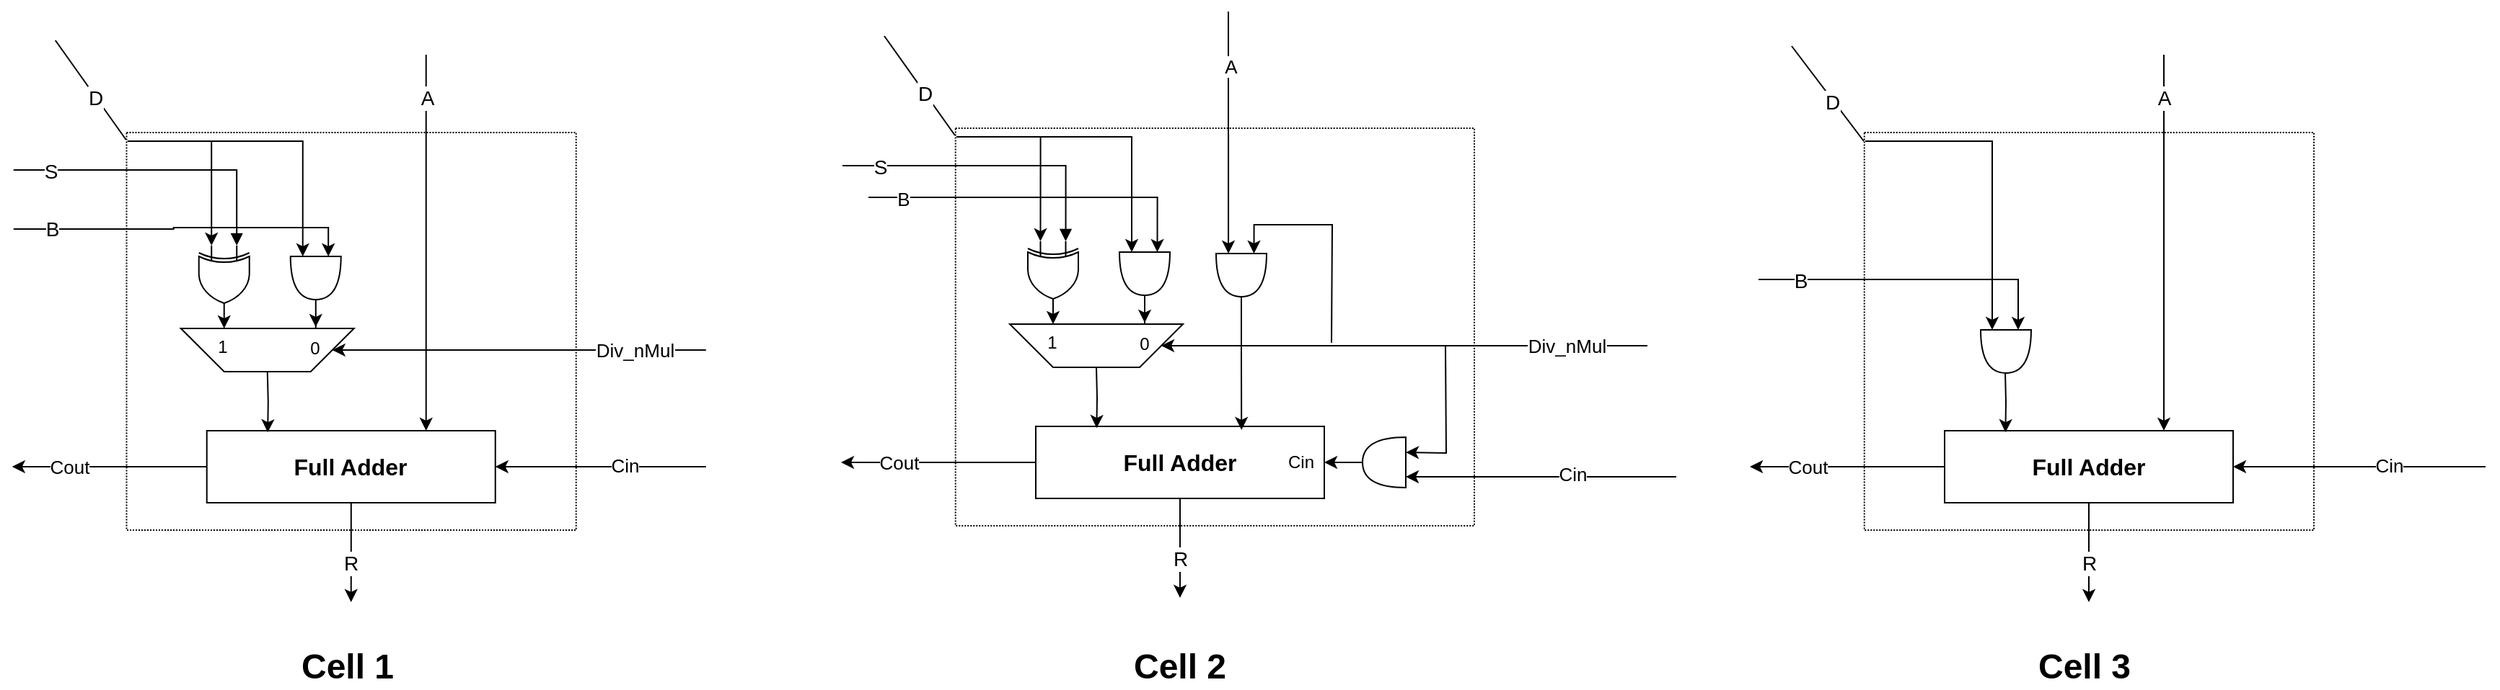 <mxfile version="22.1.11" type="device">
  <diagram name="Page-1" id="_ECDUL5TQG_073kjxDvk">
    <mxGraphModel dx="2333" dy="1380" grid="1" gridSize="10" guides="1" tooltips="1" connect="1" arrows="1" fold="1" page="1" pageScale="1" pageWidth="2339" pageHeight="3300" math="0" shadow="0">
      <root>
        <mxCell id="0" />
        <mxCell id="1" parent="0" />
        <mxCell id="_k5_F7DvubPPOr4aAUkq-59" value="" style="rounded=0;whiteSpace=wrap;html=1;dashed=1;dashPattern=1 1;movable=1;resizable=1;rotatable=1;deletable=1;editable=1;locked=0;connectable=1;" vertex="1" parent="1">
          <mxGeometry x="989.37" y="861" width="359.63" height="276" as="geometry" />
        </mxCell>
        <mxCell id="_k5_F7DvubPPOr4aAUkq-97" value="" style="rounded=0;whiteSpace=wrap;html=1;dashed=1;dashPattern=1 1;movable=1;resizable=1;rotatable=1;deletable=1;editable=1;locked=0;connectable=1;" vertex="1" parent="1">
          <mxGeometry x="1619.37" y="864" width="311.63" height="276" as="geometry" />
        </mxCell>
        <mxCell id="_k5_F7DvubPPOr4aAUkq-1" value="" style="rounded=0;whiteSpace=wrap;html=1;dashed=1;dashPattern=1 1;movable=1;resizable=1;rotatable=1;deletable=1;editable=1;locked=0;connectable=1;" vertex="1" parent="1">
          <mxGeometry x="414.74" y="864" width="311.63" height="276" as="geometry" />
        </mxCell>
        <mxCell id="_k5_F7DvubPPOr4aAUkq-33" style="edgeStyle=orthogonalEdgeStyle;rounded=0;orthogonalLoop=1;jettySize=auto;html=1;" edge="1" parent="1" source="_k5_F7DvubPPOr4aAUkq-9">
          <mxGeometry relative="1" as="geometry">
            <mxPoint x="335.37" y="1096" as="targetPoint" />
          </mxGeometry>
        </mxCell>
        <mxCell id="_k5_F7DvubPPOr4aAUkq-35" value="Cout" style="edgeLabel;html=1;align=center;verticalAlign=middle;resizable=0;points=[];fontSize=13;" vertex="1" connectable="0" parent="_k5_F7DvubPPOr4aAUkq-33">
          <mxGeometry x="-0.434" relative="1" as="geometry">
            <mxPoint x="-57" as="offset" />
          </mxGeometry>
        </mxCell>
        <mxCell id="_k5_F7DvubPPOr4aAUkq-45" style="edgeStyle=orthogonalEdgeStyle;rounded=0;orthogonalLoop=1;jettySize=auto;html=1;startArrow=classic;startFill=1;endArrow=none;endFill=0;" edge="1" parent="1">
          <mxGeometry relative="1" as="geometry">
            <mxPoint x="622.37" y="810" as="targetPoint" />
            <mxPoint x="622.37" y="1071" as="sourcePoint" />
          </mxGeometry>
        </mxCell>
        <mxCell id="_k5_F7DvubPPOr4aAUkq-46" value="&lt;font style=&quot;font-size: 14px;&quot;&gt;A&lt;/font&gt;" style="edgeLabel;html=1;align=center;verticalAlign=middle;resizable=0;points=[];" vertex="1" connectable="0" parent="_k5_F7DvubPPOr4aAUkq-45">
          <mxGeometry x="0.777" y="2" relative="1" as="geometry">
            <mxPoint x="2" y="1" as="offset" />
          </mxGeometry>
        </mxCell>
        <mxCell id="_k5_F7DvubPPOr4aAUkq-50" style="edgeStyle=orthogonalEdgeStyle;rounded=0;orthogonalLoop=1;jettySize=auto;html=1;" edge="1" parent="1" source="_k5_F7DvubPPOr4aAUkq-9">
          <mxGeometry relative="1" as="geometry">
            <mxPoint x="570.37" y="1190" as="targetPoint" />
          </mxGeometry>
        </mxCell>
        <mxCell id="_k5_F7DvubPPOr4aAUkq-51" value="R" style="edgeLabel;html=1;align=center;verticalAlign=middle;resizable=0;points=[];fontSize=14;" vertex="1" connectable="0" parent="_k5_F7DvubPPOr4aAUkq-50">
          <mxGeometry x="0.207" y="-3" relative="1" as="geometry">
            <mxPoint x="2" as="offset" />
          </mxGeometry>
        </mxCell>
        <mxCell id="_k5_F7DvubPPOr4aAUkq-54" style="edgeStyle=orthogonalEdgeStyle;rounded=0;orthogonalLoop=1;jettySize=auto;html=1;startArrow=classic;startFill=1;endArrow=none;endFill=0;" edge="1" parent="1" source="_k5_F7DvubPPOr4aAUkq-9">
          <mxGeometry relative="1" as="geometry">
            <mxPoint x="816.37" y="1096" as="targetPoint" />
          </mxGeometry>
        </mxCell>
        <mxCell id="_k5_F7DvubPPOr4aAUkq-56" value="&lt;font style=&quot;font-size: 13px;&quot;&gt;Cin&lt;/font&gt;" style="edgeLabel;html=1;align=center;verticalAlign=middle;resizable=0;points=[];" vertex="1" connectable="0" parent="_k5_F7DvubPPOr4aAUkq-54">
          <mxGeometry x="0.232" y="2" relative="1" as="geometry">
            <mxPoint as="offset" />
          </mxGeometry>
        </mxCell>
        <mxCell id="_k5_F7DvubPPOr4aAUkq-9" value="&lt;font style=&quot;font-size: 16px;&quot;&gt;&lt;b&gt;Full Adder&lt;/b&gt;&lt;/font&gt;" style="rounded=0;whiteSpace=wrap;html=1;" vertex="1" parent="1">
          <mxGeometry x="470.37" y="1071" width="200" height="50" as="geometry" />
        </mxCell>
        <mxCell id="_k5_F7DvubPPOr4aAUkq-18" style="edgeStyle=orthogonalEdgeStyle;rounded=0;orthogonalLoop=1;jettySize=auto;html=1;startArrow=classic;startFill=1;endArrow=none;endFill=0;" edge="1" parent="1" source="_k5_F7DvubPPOr4aAUkq-10">
          <mxGeometry relative="1" as="geometry">
            <mxPoint x="816.37" y="1015" as="targetPoint" />
          </mxGeometry>
        </mxCell>
        <mxCell id="_k5_F7DvubPPOr4aAUkq-44" value="Div_nMul" style="edgeLabel;html=1;align=center;verticalAlign=middle;resizable=0;points=[];fontSize=13;" vertex="1" connectable="0" parent="_k5_F7DvubPPOr4aAUkq-18">
          <mxGeometry x="0.841" relative="1" as="geometry">
            <mxPoint x="-29" as="offset" />
          </mxGeometry>
        </mxCell>
        <mxCell id="_k5_F7DvubPPOr4aAUkq-11" style="edgeStyle=orthogonalEdgeStyle;rounded=0;orthogonalLoop=1;jettySize=auto;html=1;entryX=0.211;entryY=0.022;entryDx=0;entryDy=0;entryPerimeter=0;" edge="1" parent="1" target="_k5_F7DvubPPOr4aAUkq-9">
          <mxGeometry relative="1" as="geometry">
            <mxPoint x="512.37" y="1030" as="sourcePoint" />
            <mxPoint x="511.77" y="1071.75" as="targetPoint" />
          </mxGeometry>
        </mxCell>
        <mxCell id="_k5_F7DvubPPOr4aAUkq-15" style="edgeStyle=orthogonalEdgeStyle;rounded=0;orthogonalLoop=1;jettySize=auto;html=1;exitX=1;exitY=0.5;exitDx=0;exitDy=0;exitPerimeter=0;entryX=0.75;entryY=1;entryDx=0;entryDy=0;" edge="1" parent="1" source="_k5_F7DvubPPOr4aAUkq-12" target="_k5_F7DvubPPOr4aAUkq-10">
          <mxGeometry relative="1" as="geometry" />
        </mxCell>
        <mxCell id="_k5_F7DvubPPOr4aAUkq-41" style="edgeStyle=orthogonalEdgeStyle;rounded=0;orthogonalLoop=1;jettySize=auto;html=1;exitX=0;exitY=0.25;exitDx=0;exitDy=0;exitPerimeter=0;startArrow=block;startFill=1;endArrow=none;endFill=0;" edge="1" parent="1" source="_k5_F7DvubPPOr4aAUkq-12">
          <mxGeometry relative="1" as="geometry">
            <mxPoint x="336.37" y="890" as="targetPoint" />
            <Array as="points">
              <mxPoint x="491.37" y="890" />
              <mxPoint x="355.37" y="890" />
            </Array>
          </mxGeometry>
        </mxCell>
        <mxCell id="_k5_F7DvubPPOr4aAUkq-42" value="&lt;font style=&quot;font-size: 14px;&quot;&gt;S&lt;/font&gt;" style="edgeLabel;html=1;align=center;verticalAlign=middle;resizable=0;points=[];" vertex="1" connectable="0" parent="_k5_F7DvubPPOr4aAUkq-41">
          <mxGeometry x="0.765" y="1" relative="1" as="geometry">
            <mxPoint x="1" as="offset" />
          </mxGeometry>
        </mxCell>
        <mxCell id="_k5_F7DvubPPOr4aAUkq-12" value="" style="verticalLabelPosition=bottom;shadow=0;dashed=0;align=center;html=1;verticalAlign=top;shape=mxgraph.electrical.logic_gates.logic_gate;operation=xor;rotation=90;" vertex="1" parent="1">
          <mxGeometry x="457.37" y="950" width="50" height="35" as="geometry" />
        </mxCell>
        <mxCell id="_k5_F7DvubPPOr4aAUkq-29" style="edgeStyle=orthogonalEdgeStyle;rounded=0;orthogonalLoop=1;jettySize=auto;html=1;entryX=0.5;entryY=0;entryDx=0;entryDy=0;" edge="1" parent="1" source="_k5_F7DvubPPOr4aAUkq-16" target="_k5_F7DvubPPOr4aAUkq-20">
          <mxGeometry relative="1" as="geometry" />
        </mxCell>
        <mxCell id="_k5_F7DvubPPOr4aAUkq-48" style="edgeStyle=orthogonalEdgeStyle;rounded=0;orthogonalLoop=1;jettySize=auto;html=1;exitX=0;exitY=0.25;exitDx=0;exitDy=0;exitPerimeter=0;startArrow=classic;startFill=1;endArrow=none;endFill=0;" edge="1" parent="1" source="_k5_F7DvubPPOr4aAUkq-16">
          <mxGeometry relative="1" as="geometry">
            <mxPoint x="336.37" y="931" as="targetPoint" />
            <Array as="points">
              <mxPoint x="554.37" y="930" />
              <mxPoint x="447.37" y="930" />
              <mxPoint x="365.37" y="931" />
            </Array>
          </mxGeometry>
        </mxCell>
        <mxCell id="_k5_F7DvubPPOr4aAUkq-49" value="&lt;font style=&quot;font-size: 14px;&quot;&gt;B&lt;/font&gt;" style="edgeLabel;html=1;align=center;verticalAlign=middle;resizable=0;points=[];" vertex="1" connectable="0" parent="_k5_F7DvubPPOr4aAUkq-48">
          <mxGeometry x="0.781" relative="1" as="geometry">
            <mxPoint as="offset" />
          </mxGeometry>
        </mxCell>
        <mxCell id="_k5_F7DvubPPOr4aAUkq-16" value="" style="shape=or;whiteSpace=wrap;html=1;direction=south;" vertex="1" parent="1">
          <mxGeometry x="528.37" y="950" width="35" height="30" as="geometry" />
        </mxCell>
        <mxCell id="_k5_F7DvubPPOr4aAUkq-21" value="" style="group" vertex="1" connectable="0" parent="1">
          <mxGeometry x="452.37" y="998" width="120" height="32" as="geometry" />
        </mxCell>
        <mxCell id="_k5_F7DvubPPOr4aAUkq-10" value="" style="shape=trapezoid;perimeter=trapezoidPerimeter;whiteSpace=wrap;html=1;fixedSize=1;rotation=-180;size=30;" vertex="1" parent="_k5_F7DvubPPOr4aAUkq-21">
          <mxGeometry y="2" width="120" height="30" as="geometry" />
        </mxCell>
        <mxCell id="_k5_F7DvubPPOr4aAUkq-19" value="1" style="text;html=1;strokeColor=none;fillColor=none;align=center;verticalAlign=middle;whiteSpace=wrap;rounded=0;" vertex="1" parent="_k5_F7DvubPPOr4aAUkq-21">
          <mxGeometry x="22" width="15" height="30" as="geometry" />
        </mxCell>
        <mxCell id="_k5_F7DvubPPOr4aAUkq-20" value="0" style="text;html=1;strokeColor=none;fillColor=none;align=center;verticalAlign=middle;whiteSpace=wrap;rounded=0;" vertex="1" parent="_k5_F7DvubPPOr4aAUkq-21">
          <mxGeometry x="86" y="1" width="15" height="30" as="geometry" />
        </mxCell>
        <mxCell id="_k5_F7DvubPPOr4aAUkq-57" value="" style="group" vertex="1" connectable="0" parent="1">
          <mxGeometry x="365.37" y="800" width="172" height="70" as="geometry" />
        </mxCell>
        <mxCell id="_k5_F7DvubPPOr4aAUkq-40" style="edgeStyle=orthogonalEdgeStyle;rounded=0;orthogonalLoop=1;jettySize=auto;html=1;exitX=0;exitY=0.75;exitDx=0;exitDy=0;exitPerimeter=0;startArrow=classic;startFill=1;endArrow=none;endFill=0;" edge="1" parent="_k5_F7DvubPPOr4aAUkq-57" source="_k5_F7DvubPPOr4aAUkq-12">
          <mxGeometry relative="1" as="geometry">
            <mxPoint x="50" y="70" as="targetPoint" />
            <Array as="points">
              <mxPoint x="108" y="70" />
              <mxPoint x="50" y="70" />
            </Array>
          </mxGeometry>
        </mxCell>
        <mxCell id="_k5_F7DvubPPOr4aAUkq-58" value="" style="group" vertex="1" connectable="0" parent="_k5_F7DvubPPOr4aAUkq-57">
          <mxGeometry width="172" height="70" as="geometry" />
        </mxCell>
        <mxCell id="_k5_F7DvubPPOr4aAUkq-24" style="rounded=0;orthogonalLoop=1;jettySize=auto;html=1;startArrow=none;startFill=0;endArrow=none;endFill=0;" edge="1" parent="_k5_F7DvubPPOr4aAUkq-58">
          <mxGeometry relative="1" as="geometry">
            <mxPoint as="targetPoint" />
            <mxPoint x="49" y="69" as="sourcePoint" />
          </mxGeometry>
        </mxCell>
        <mxCell id="_k5_F7DvubPPOr4aAUkq-37" value="D" style="edgeLabel;html=1;align=center;verticalAlign=middle;resizable=0;points=[];fontSize=14;" vertex="1" connectable="0" parent="_k5_F7DvubPPOr4aAUkq-24">
          <mxGeometry x="0.129" y="1" relative="1" as="geometry">
            <mxPoint x="7" y="9" as="offset" />
          </mxGeometry>
        </mxCell>
        <mxCell id="_k5_F7DvubPPOr4aAUkq-43" style="edgeStyle=orthogonalEdgeStyle;rounded=0;orthogonalLoop=1;jettySize=auto;html=1;startArrow=classic;startFill=1;endArrow=none;endFill=0;" edge="1" parent="_k5_F7DvubPPOr4aAUkq-58">
          <mxGeometry relative="1" as="geometry">
            <mxPoint x="90" y="70" as="targetPoint" />
            <mxPoint x="171.5" y="150" as="sourcePoint" />
            <Array as="points">
              <mxPoint x="172" y="70" />
              <mxPoint x="91" y="70" />
            </Array>
          </mxGeometry>
        </mxCell>
        <mxCell id="_k5_F7DvubPPOr4aAUkq-61" style="edgeStyle=orthogonalEdgeStyle;rounded=0;orthogonalLoop=1;jettySize=auto;html=1;" edge="1" parent="1" source="_k5_F7DvubPPOr4aAUkq-69">
          <mxGeometry relative="1" as="geometry">
            <mxPoint x="910.0" y="1093" as="targetPoint" />
          </mxGeometry>
        </mxCell>
        <mxCell id="_k5_F7DvubPPOr4aAUkq-62" value="Cout" style="edgeLabel;html=1;align=center;verticalAlign=middle;resizable=0;points=[];fontSize=13;" vertex="1" connectable="0" parent="_k5_F7DvubPPOr4aAUkq-61">
          <mxGeometry x="-0.434" relative="1" as="geometry">
            <mxPoint x="-57" as="offset" />
          </mxGeometry>
        </mxCell>
        <mxCell id="_k5_F7DvubPPOr4aAUkq-65" style="edgeStyle=orthogonalEdgeStyle;rounded=0;orthogonalLoop=1;jettySize=auto;html=1;" edge="1" parent="1" source="_k5_F7DvubPPOr4aAUkq-69">
          <mxGeometry relative="1" as="geometry">
            <mxPoint x="1145" y="1187" as="targetPoint" />
          </mxGeometry>
        </mxCell>
        <mxCell id="_k5_F7DvubPPOr4aAUkq-66" value="R" style="edgeLabel;html=1;align=center;verticalAlign=middle;resizable=0;points=[];fontSize=14;" vertex="1" connectable="0" parent="_k5_F7DvubPPOr4aAUkq-65">
          <mxGeometry x="0.207" y="-3" relative="1" as="geometry">
            <mxPoint x="2" as="offset" />
          </mxGeometry>
        </mxCell>
        <mxCell id="_k5_F7DvubPPOr4aAUkq-67" style="edgeStyle=orthogonalEdgeStyle;rounded=0;orthogonalLoop=1;jettySize=auto;html=1;startArrow=classic;startFill=1;endArrow=none;endFill=0;" edge="1" parent="1">
          <mxGeometry relative="1" as="geometry">
            <mxPoint x="1489" y="1103" as="targetPoint" />
            <mxPoint x="1301.5" y="1103" as="sourcePoint" />
          </mxGeometry>
        </mxCell>
        <mxCell id="_k5_F7DvubPPOr4aAUkq-68" value="&lt;font style=&quot;font-size: 13px;&quot;&gt;Cin&lt;/font&gt;" style="edgeLabel;html=1;align=center;verticalAlign=middle;resizable=0;points=[];" vertex="1" connectable="0" parent="_k5_F7DvubPPOr4aAUkq-67">
          <mxGeometry x="0.232" y="2" relative="1" as="geometry">
            <mxPoint as="offset" />
          </mxGeometry>
        </mxCell>
        <mxCell id="_k5_F7DvubPPOr4aAUkq-69" value="&lt;font style=&quot;font-size: 16px;&quot;&gt;&lt;b&gt;Full Adder&lt;/b&gt;&lt;/font&gt;" style="rounded=0;whiteSpace=wrap;html=1;" vertex="1" parent="1">
          <mxGeometry x="1045" y="1068" width="200" height="50" as="geometry" />
        </mxCell>
        <mxCell id="_k5_F7DvubPPOr4aAUkq-70" style="edgeStyle=orthogonalEdgeStyle;rounded=0;orthogonalLoop=1;jettySize=auto;html=1;startArrow=classic;startFill=1;endArrow=none;endFill=0;" edge="1" parent="1" source="_k5_F7DvubPPOr4aAUkq-82">
          <mxGeometry relative="1" as="geometry">
            <mxPoint x="1469" y="1012" as="targetPoint" />
          </mxGeometry>
        </mxCell>
        <mxCell id="_k5_F7DvubPPOr4aAUkq-71" value="Div_nMul" style="edgeLabel;html=1;align=center;verticalAlign=middle;resizable=0;points=[];fontSize=13;" vertex="1" connectable="0" parent="_k5_F7DvubPPOr4aAUkq-70">
          <mxGeometry x="0.841" relative="1" as="geometry">
            <mxPoint x="-29" as="offset" />
          </mxGeometry>
        </mxCell>
        <mxCell id="_k5_F7DvubPPOr4aAUkq-72" style="edgeStyle=orthogonalEdgeStyle;rounded=0;orthogonalLoop=1;jettySize=auto;html=1;entryX=0.211;entryY=0.022;entryDx=0;entryDy=0;entryPerimeter=0;" edge="1" parent="1" target="_k5_F7DvubPPOr4aAUkq-69">
          <mxGeometry relative="1" as="geometry">
            <mxPoint x="1087" y="1027" as="sourcePoint" />
            <mxPoint x="1086.4" y="1068.75" as="targetPoint" />
          </mxGeometry>
        </mxCell>
        <mxCell id="_k5_F7DvubPPOr4aAUkq-73" style="edgeStyle=orthogonalEdgeStyle;rounded=0;orthogonalLoop=1;jettySize=auto;html=1;exitX=1;exitY=0.5;exitDx=0;exitDy=0;exitPerimeter=0;entryX=0.75;entryY=1;entryDx=0;entryDy=0;" edge="1" parent="1" source="_k5_F7DvubPPOr4aAUkq-76" target="_k5_F7DvubPPOr4aAUkq-82">
          <mxGeometry relative="1" as="geometry" />
        </mxCell>
        <mxCell id="_k5_F7DvubPPOr4aAUkq-74" style="edgeStyle=orthogonalEdgeStyle;rounded=0;orthogonalLoop=1;jettySize=auto;html=1;exitX=0;exitY=0.25;exitDx=0;exitDy=0;exitPerimeter=0;startArrow=block;startFill=1;endArrow=none;endFill=0;" edge="1" parent="1" source="_k5_F7DvubPPOr4aAUkq-76">
          <mxGeometry relative="1" as="geometry">
            <mxPoint x="911.0" y="887" as="targetPoint" />
            <Array as="points">
              <mxPoint x="1066" y="887" />
              <mxPoint x="930.0" y="887" />
            </Array>
          </mxGeometry>
        </mxCell>
        <mxCell id="_k5_F7DvubPPOr4aAUkq-75" value="&lt;font style=&quot;font-size: 14px;&quot;&gt;S&lt;/font&gt;" style="edgeLabel;html=1;align=center;verticalAlign=middle;resizable=0;points=[];" vertex="1" connectable="0" parent="_k5_F7DvubPPOr4aAUkq-74">
          <mxGeometry x="0.765" y="1" relative="1" as="geometry">
            <mxPoint x="1" as="offset" />
          </mxGeometry>
        </mxCell>
        <mxCell id="_k5_F7DvubPPOr4aAUkq-76" value="" style="verticalLabelPosition=bottom;shadow=0;dashed=0;align=center;html=1;verticalAlign=top;shape=mxgraph.electrical.logic_gates.logic_gate;operation=xor;rotation=90;" vertex="1" parent="1">
          <mxGeometry x="1032" y="947" width="50" height="35" as="geometry" />
        </mxCell>
        <mxCell id="_k5_F7DvubPPOr4aAUkq-77" style="edgeStyle=orthogonalEdgeStyle;rounded=0;orthogonalLoop=1;jettySize=auto;html=1;entryX=0.5;entryY=0;entryDx=0;entryDy=0;" edge="1" parent="1" source="_k5_F7DvubPPOr4aAUkq-80" target="_k5_F7DvubPPOr4aAUkq-84">
          <mxGeometry relative="1" as="geometry" />
        </mxCell>
        <mxCell id="_k5_F7DvubPPOr4aAUkq-145" style="edgeStyle=orthogonalEdgeStyle;rounded=0;orthogonalLoop=1;jettySize=auto;html=1;exitX=0;exitY=0.25;exitDx=0;exitDy=0;exitPerimeter=0;startArrow=classic;startFill=1;endArrow=none;endFill=0;" edge="1" parent="1" source="_k5_F7DvubPPOr4aAUkq-80">
          <mxGeometry relative="1" as="geometry">
            <mxPoint x="929.0" y="909" as="targetPoint" />
            <Array as="points">
              <mxPoint x="1129" y="909" />
            </Array>
          </mxGeometry>
        </mxCell>
        <mxCell id="_k5_F7DvubPPOr4aAUkq-146" value="B" style="edgeLabel;html=1;align=center;verticalAlign=middle;resizable=0;points=[];fontSize=13;" vertex="1" connectable="0" parent="_k5_F7DvubPPOr4aAUkq-145">
          <mxGeometry x="0.803" y="1" relative="1" as="geometry">
            <mxPoint as="offset" />
          </mxGeometry>
        </mxCell>
        <mxCell id="_k5_F7DvubPPOr4aAUkq-80" value="" style="shape=or;whiteSpace=wrap;html=1;direction=south;" vertex="1" parent="1">
          <mxGeometry x="1103" y="947" width="35" height="30" as="geometry" />
        </mxCell>
        <mxCell id="_k5_F7DvubPPOr4aAUkq-81" value="" style="group" vertex="1" connectable="0" parent="1">
          <mxGeometry x="1027" y="995" width="120" height="32" as="geometry" />
        </mxCell>
        <mxCell id="_k5_F7DvubPPOr4aAUkq-82" value="" style="shape=trapezoid;perimeter=trapezoidPerimeter;whiteSpace=wrap;html=1;fixedSize=1;rotation=-180;size=30;" vertex="1" parent="_k5_F7DvubPPOr4aAUkq-81">
          <mxGeometry y="2" width="120" height="30" as="geometry" />
        </mxCell>
        <mxCell id="_k5_F7DvubPPOr4aAUkq-83" value="1" style="text;html=1;strokeColor=none;fillColor=none;align=center;verticalAlign=middle;whiteSpace=wrap;rounded=0;" vertex="1" parent="_k5_F7DvubPPOr4aAUkq-81">
          <mxGeometry x="22" width="15" height="30" as="geometry" />
        </mxCell>
        <mxCell id="_k5_F7DvubPPOr4aAUkq-84" value="0" style="text;html=1;strokeColor=none;fillColor=none;align=center;verticalAlign=middle;whiteSpace=wrap;rounded=0;" vertex="1" parent="_k5_F7DvubPPOr4aAUkq-81">
          <mxGeometry x="86" y="1" width="15" height="30" as="geometry" />
        </mxCell>
        <mxCell id="_k5_F7DvubPPOr4aAUkq-85" value="" style="group" vertex="1" connectable="0" parent="1">
          <mxGeometry x="940.0" y="797" width="172" height="70" as="geometry" />
        </mxCell>
        <mxCell id="_k5_F7DvubPPOr4aAUkq-86" style="edgeStyle=orthogonalEdgeStyle;rounded=0;orthogonalLoop=1;jettySize=auto;html=1;exitX=0;exitY=0.75;exitDx=0;exitDy=0;exitPerimeter=0;startArrow=classic;startFill=1;endArrow=none;endFill=0;" edge="1" parent="_k5_F7DvubPPOr4aAUkq-85" source="_k5_F7DvubPPOr4aAUkq-76">
          <mxGeometry relative="1" as="geometry">
            <mxPoint x="50" y="70" as="targetPoint" />
            <Array as="points">
              <mxPoint x="108" y="70" />
              <mxPoint x="50" y="70" />
            </Array>
          </mxGeometry>
        </mxCell>
        <mxCell id="_k5_F7DvubPPOr4aAUkq-87" value="" style="group" vertex="1" connectable="0" parent="_k5_F7DvubPPOr4aAUkq-85">
          <mxGeometry width="172" height="70" as="geometry" />
        </mxCell>
        <mxCell id="_k5_F7DvubPPOr4aAUkq-88" style="rounded=0;orthogonalLoop=1;jettySize=auto;html=1;startArrow=none;startFill=0;endArrow=none;endFill=0;" edge="1" parent="_k5_F7DvubPPOr4aAUkq-87">
          <mxGeometry relative="1" as="geometry">
            <mxPoint as="targetPoint" />
            <mxPoint x="49" y="69" as="sourcePoint" />
          </mxGeometry>
        </mxCell>
        <mxCell id="_k5_F7DvubPPOr4aAUkq-89" value="D" style="edgeLabel;html=1;align=center;verticalAlign=middle;resizable=0;points=[];fontSize=14;" vertex="1" connectable="0" parent="_k5_F7DvubPPOr4aAUkq-88">
          <mxGeometry x="0.129" y="1" relative="1" as="geometry">
            <mxPoint x="7" y="9" as="offset" />
          </mxGeometry>
        </mxCell>
        <mxCell id="_k5_F7DvubPPOr4aAUkq-90" style="edgeStyle=orthogonalEdgeStyle;rounded=0;orthogonalLoop=1;jettySize=auto;html=1;startArrow=classic;startFill=1;endArrow=none;endFill=0;" edge="1" parent="_k5_F7DvubPPOr4aAUkq-87">
          <mxGeometry relative="1" as="geometry">
            <mxPoint x="90" y="70" as="targetPoint" />
            <mxPoint x="171.5" y="150" as="sourcePoint" />
            <Array as="points">
              <mxPoint x="172" y="70" />
              <mxPoint x="91" y="70" />
            </Array>
          </mxGeometry>
        </mxCell>
        <mxCell id="_k5_F7DvubPPOr4aAUkq-92" style="edgeStyle=orthogonalEdgeStyle;rounded=0;orthogonalLoop=1;jettySize=auto;html=1;startArrow=classic;startFill=1;endArrow=none;endFill=0;" edge="1" parent="1">
          <mxGeometry relative="1" as="geometry">
            <mxPoint x="1178.5" y="780" as="targetPoint" />
            <mxPoint x="1178.538" y="948.0" as="sourcePoint" />
          </mxGeometry>
        </mxCell>
        <mxCell id="_k5_F7DvubPPOr4aAUkq-133" value="A" style="edgeLabel;html=1;align=center;verticalAlign=middle;resizable=0;points=[];fontSize=13;" vertex="1" connectable="0" parent="_k5_F7DvubPPOr4aAUkq-92">
          <mxGeometry x="0.548" y="-2" relative="1" as="geometry">
            <mxPoint x="-1" as="offset" />
          </mxGeometry>
        </mxCell>
        <mxCell id="_k5_F7DvubPPOr4aAUkq-94" style="edgeStyle=orthogonalEdgeStyle;rounded=0;orthogonalLoop=1;jettySize=auto;html=1;exitX=0;exitY=0.25;exitDx=0;exitDy=0;exitPerimeter=0;startArrow=classic;startFill=1;endArrow=none;endFill=0;" edge="1" parent="1" source="_k5_F7DvubPPOr4aAUkq-91">
          <mxGeometry relative="1" as="geometry">
            <mxPoint x="1250" y="1010" as="targetPoint" />
          </mxGeometry>
        </mxCell>
        <mxCell id="_k5_F7DvubPPOr4aAUkq-91" value="" style="shape=or;whiteSpace=wrap;html=1;direction=south;" vertex="1" parent="1">
          <mxGeometry x="1170" y="948" width="35" height="30" as="geometry" />
        </mxCell>
        <mxCell id="_k5_F7DvubPPOr4aAUkq-93" style="edgeStyle=orthogonalEdgeStyle;rounded=0;orthogonalLoop=1;jettySize=auto;html=1;entryX=0.713;entryY=0.049;entryDx=0;entryDy=0;entryPerimeter=0;" edge="1" parent="1" source="_k5_F7DvubPPOr4aAUkq-91" target="_k5_F7DvubPPOr4aAUkq-69">
          <mxGeometry relative="1" as="geometry" />
        </mxCell>
        <mxCell id="_k5_F7DvubPPOr4aAUkq-95" value="&lt;font style=&quot;font-size: 24px;&quot;&gt;&lt;b&gt;Cell 1&lt;/b&gt;&lt;/font&gt;" style="text;html=1;strokeColor=none;fillColor=none;align=center;verticalAlign=middle;whiteSpace=wrap;rounded=0;" vertex="1" parent="1">
          <mxGeometry x="464.55" y="1220" width="205.82" height="30" as="geometry" />
        </mxCell>
        <mxCell id="_k5_F7DvubPPOr4aAUkq-96" value="&lt;font style=&quot;font-size: 24px;&quot;&gt;&lt;b&gt;Cell 2&lt;/b&gt;&lt;/font&gt;" style="text;html=1;strokeColor=none;fillColor=none;align=center;verticalAlign=middle;whiteSpace=wrap;rounded=0;" vertex="1" parent="1">
          <mxGeometry x="1042.28" y="1220" width="205.82" height="30" as="geometry" />
        </mxCell>
        <mxCell id="_k5_F7DvubPPOr4aAUkq-98" style="edgeStyle=orthogonalEdgeStyle;rounded=0;orthogonalLoop=1;jettySize=auto;html=1;" edge="1" parent="1" source="_k5_F7DvubPPOr4aAUkq-106">
          <mxGeometry relative="1" as="geometry">
            <mxPoint x="1540" y="1096" as="targetPoint" />
          </mxGeometry>
        </mxCell>
        <mxCell id="_k5_F7DvubPPOr4aAUkq-99" value="Cout" style="edgeLabel;html=1;align=center;verticalAlign=middle;resizable=0;points=[];fontSize=13;" vertex="1" connectable="0" parent="_k5_F7DvubPPOr4aAUkq-98">
          <mxGeometry x="-0.434" relative="1" as="geometry">
            <mxPoint x="-57" as="offset" />
          </mxGeometry>
        </mxCell>
        <mxCell id="_k5_F7DvubPPOr4aAUkq-100" style="edgeStyle=orthogonalEdgeStyle;rounded=0;orthogonalLoop=1;jettySize=auto;html=1;startArrow=classic;startFill=1;endArrow=none;endFill=0;" edge="1" parent="1">
          <mxGeometry relative="1" as="geometry">
            <mxPoint x="1827" y="810" as="targetPoint" />
            <mxPoint x="1827" y="1071" as="sourcePoint" />
          </mxGeometry>
        </mxCell>
        <mxCell id="_k5_F7DvubPPOr4aAUkq-101" value="&lt;font style=&quot;font-size: 14px;&quot;&gt;A&lt;/font&gt;" style="edgeLabel;html=1;align=center;verticalAlign=middle;resizable=0;points=[];" vertex="1" connectable="0" parent="_k5_F7DvubPPOr4aAUkq-100">
          <mxGeometry x="0.777" y="2" relative="1" as="geometry">
            <mxPoint x="2" y="1" as="offset" />
          </mxGeometry>
        </mxCell>
        <mxCell id="_k5_F7DvubPPOr4aAUkq-102" style="edgeStyle=orthogonalEdgeStyle;rounded=0;orthogonalLoop=1;jettySize=auto;html=1;" edge="1" parent="1" source="_k5_F7DvubPPOr4aAUkq-106">
          <mxGeometry relative="1" as="geometry">
            <mxPoint x="1775" y="1190" as="targetPoint" />
          </mxGeometry>
        </mxCell>
        <mxCell id="_k5_F7DvubPPOr4aAUkq-103" value="R" style="edgeLabel;html=1;align=center;verticalAlign=middle;resizable=0;points=[];fontSize=14;" vertex="1" connectable="0" parent="_k5_F7DvubPPOr4aAUkq-102">
          <mxGeometry x="0.207" y="-3" relative="1" as="geometry">
            <mxPoint x="2" as="offset" />
          </mxGeometry>
        </mxCell>
        <mxCell id="_k5_F7DvubPPOr4aAUkq-104" style="edgeStyle=orthogonalEdgeStyle;rounded=0;orthogonalLoop=1;jettySize=auto;html=1;startArrow=classic;startFill=1;endArrow=none;endFill=0;" edge="1" parent="1" source="_k5_F7DvubPPOr4aAUkq-106">
          <mxGeometry relative="1" as="geometry">
            <mxPoint x="2050" y="1096" as="targetPoint" />
          </mxGeometry>
        </mxCell>
        <mxCell id="_k5_F7DvubPPOr4aAUkq-105" value="&lt;font style=&quot;font-size: 13px;&quot;&gt;Cin&lt;/font&gt;" style="edgeLabel;html=1;align=center;verticalAlign=middle;resizable=0;points=[];" vertex="1" connectable="0" parent="_k5_F7DvubPPOr4aAUkq-104">
          <mxGeometry x="0.232" y="2" relative="1" as="geometry">
            <mxPoint as="offset" />
          </mxGeometry>
        </mxCell>
        <mxCell id="_k5_F7DvubPPOr4aAUkq-106" value="&lt;font style=&quot;font-size: 16px;&quot;&gt;&lt;b&gt;Full Adder&lt;/b&gt;&lt;/font&gt;" style="rounded=0;whiteSpace=wrap;html=1;" vertex="1" parent="1">
          <mxGeometry x="1675" y="1071" width="200" height="50" as="geometry" />
        </mxCell>
        <mxCell id="_k5_F7DvubPPOr4aAUkq-109" style="edgeStyle=orthogonalEdgeStyle;rounded=0;orthogonalLoop=1;jettySize=auto;html=1;entryX=0.211;entryY=0.022;entryDx=0;entryDy=0;entryPerimeter=0;" edge="1" parent="1" target="_k5_F7DvubPPOr4aAUkq-106">
          <mxGeometry relative="1" as="geometry">
            <mxPoint x="1717" y="1030" as="sourcePoint" />
            <mxPoint x="1716.4" y="1071.75" as="targetPoint" />
          </mxGeometry>
        </mxCell>
        <mxCell id="_k5_F7DvubPPOr4aAUkq-130" style="edgeStyle=orthogonalEdgeStyle;rounded=0;orthogonalLoop=1;jettySize=auto;html=1;startArrow=classic;startFill=1;endArrow=none;endFill=0;" edge="1" parent="1">
          <mxGeometry relative="1" as="geometry">
            <mxPoint x="1546" y="966" as="targetPoint" />
            <mxPoint x="1726" y="1001" as="sourcePoint" />
            <Array as="points">
              <mxPoint x="1726" y="966" />
            </Array>
          </mxGeometry>
        </mxCell>
        <mxCell id="_k5_F7DvubPPOr4aAUkq-131" value="B" style="edgeLabel;html=1;align=center;verticalAlign=middle;resizable=0;points=[];fontSize=14;" vertex="1" connectable="0" parent="_k5_F7DvubPPOr4aAUkq-130">
          <mxGeometry x="0.734" y="1" relative="1" as="geometry">
            <mxPoint as="offset" />
          </mxGeometry>
        </mxCell>
        <mxCell id="_k5_F7DvubPPOr4aAUkq-117" value="" style="shape=or;whiteSpace=wrap;html=1;direction=south;" vertex="1" parent="1">
          <mxGeometry x="1700" y="1001" width="35" height="30" as="geometry" />
        </mxCell>
        <mxCell id="_k5_F7DvubPPOr4aAUkq-128" value="&lt;font style=&quot;font-size: 24px;&quot;&gt;&lt;b&gt;Cell 3&lt;/b&gt;&lt;/font&gt;" style="text;html=1;strokeColor=none;fillColor=none;align=center;verticalAlign=middle;whiteSpace=wrap;rounded=0;" vertex="1" parent="1">
          <mxGeometry x="1669.18" y="1220" width="205.82" height="30" as="geometry" />
        </mxCell>
        <mxCell id="_k5_F7DvubPPOr4aAUkq-125" style="rounded=0;orthogonalLoop=1;jettySize=auto;html=1;startArrow=none;startFill=0;endArrow=none;endFill=0;" edge="1" parent="1">
          <mxGeometry relative="1" as="geometry">
            <mxPoint x="1569" y="804" as="targetPoint" />
            <mxPoint x="1619" y="870" as="sourcePoint" />
          </mxGeometry>
        </mxCell>
        <mxCell id="_k5_F7DvubPPOr4aAUkq-126" value="D" style="edgeLabel;html=1;align=center;verticalAlign=middle;resizable=0;points=[];fontSize=14;" vertex="1" connectable="0" parent="_k5_F7DvubPPOr4aAUkq-125">
          <mxGeometry x="0.129" y="1" relative="1" as="geometry">
            <mxPoint x="7" y="9" as="offset" />
          </mxGeometry>
        </mxCell>
        <mxCell id="_k5_F7DvubPPOr4aAUkq-129" style="edgeStyle=orthogonalEdgeStyle;rounded=0;orthogonalLoop=1;jettySize=auto;html=1;startArrow=classic;startFill=1;endArrow=none;endFill=0;" edge="1" parent="1">
          <mxGeometry relative="1" as="geometry">
            <mxPoint x="1708" y="1001" as="sourcePoint" />
            <mxPoint x="1620" y="870" as="targetPoint" />
            <Array as="points">
              <mxPoint x="1708" y="870" />
            </Array>
          </mxGeometry>
        </mxCell>
        <mxCell id="_k5_F7DvubPPOr4aAUkq-141" value="" style="edgeStyle=orthogonalEdgeStyle;rounded=0;orthogonalLoop=1;jettySize=auto;html=1;startArrow=classic;startFill=1;endArrow=none;endFill=0;" edge="1" parent="1" source="_k5_F7DvubPPOr4aAUkq-69" target="_k5_F7DvubPPOr4aAUkq-140">
          <mxGeometry relative="1" as="geometry">
            <mxPoint x="1489" y="1093" as="targetPoint" />
            <mxPoint x="1245" y="1093" as="sourcePoint" />
          </mxGeometry>
        </mxCell>
        <mxCell id="_k5_F7DvubPPOr4aAUkq-144" style="edgeStyle=orthogonalEdgeStyle;rounded=0;orthogonalLoop=1;jettySize=auto;html=1;startArrow=classic;startFill=1;endArrow=none;endFill=0;" edge="1" parent="1">
          <mxGeometry relative="1" as="geometry">
            <mxPoint x="1329" y="1012" as="targetPoint" />
            <mxPoint x="1301.5" y="1086" as="sourcePoint" />
          </mxGeometry>
        </mxCell>
        <mxCell id="_k5_F7DvubPPOr4aAUkq-140" value="" style="shape=or;whiteSpace=wrap;html=1;direction=south;rotation=90;" vertex="1" parent="1">
          <mxGeometry x="1269" y="1078" width="35" height="30" as="geometry" />
        </mxCell>
        <mxCell id="_k5_F7DvubPPOr4aAUkq-154" value="Cin" style="text;html=1;strokeColor=none;fillColor=none;align=center;verticalAlign=middle;whiteSpace=wrap;rounded=0;" vertex="1" parent="1">
          <mxGeometry x="1199" y="1078" width="60" height="30" as="geometry" />
        </mxCell>
      </root>
    </mxGraphModel>
  </diagram>
</mxfile>
